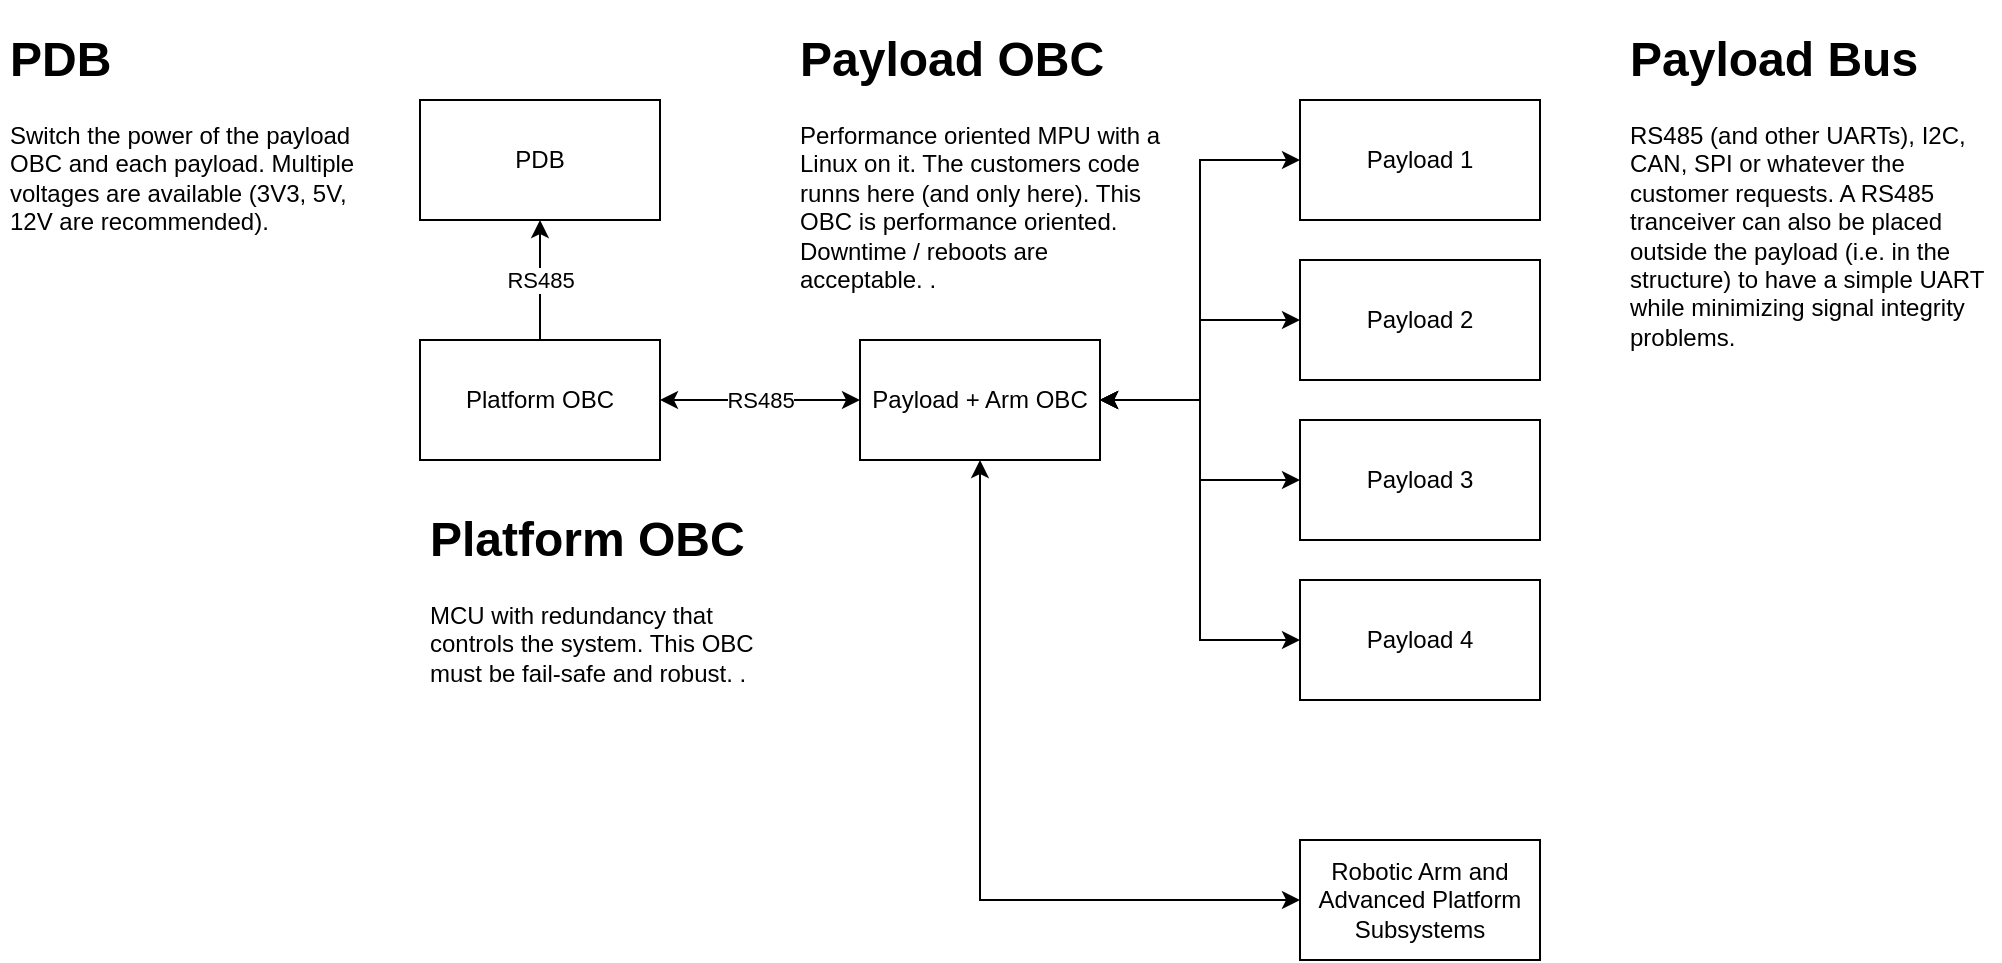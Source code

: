<mxfile version="20.8.23" type="github"><diagram name="Page-1" id="Pv4-HyqEhG3Gd1JKLLfY"><mxGraphModel dx="1877" dy="1700" grid="1" gridSize="10" guides="1" tooltips="1" connect="1" arrows="1" fold="1" page="1" pageScale="1" pageWidth="827" pageHeight="1169" math="0" shadow="0"><root><mxCell id="0"/><mxCell id="1" parent="0"/><mxCell id="xIUQAr8a_c8cwD40CK7r-1" value="PDB" style="rounded=0;whiteSpace=wrap;html=1;" vertex="1" parent="1"><mxGeometry x="160" y="40" width="120" height="60" as="geometry"/></mxCell><mxCell id="xIUQAr8a_c8cwD40CK7r-5" value="RS485" style="edgeStyle=orthogonalEdgeStyle;rounded=0;orthogonalLoop=1;jettySize=auto;html=1;exitX=0.5;exitY=0;exitDx=0;exitDy=0;entryX=0.5;entryY=1;entryDx=0;entryDy=0;" edge="1" parent="1" source="xIUQAr8a_c8cwD40CK7r-2" target="xIUQAr8a_c8cwD40CK7r-1"><mxGeometry relative="1" as="geometry"/></mxCell><mxCell id="xIUQAr8a_c8cwD40CK7r-7" value="RS485" style="edgeStyle=orthogonalEdgeStyle;rounded=0;orthogonalLoop=1;jettySize=auto;html=1;exitX=1;exitY=0.5;exitDx=0;exitDy=0;entryX=0;entryY=0.5;entryDx=0;entryDy=0;startArrow=classic;startFill=1;" edge="1" parent="1" source="xIUQAr8a_c8cwD40CK7r-2" target="xIUQAr8a_c8cwD40CK7r-3"><mxGeometry relative="1" as="geometry"/></mxCell><mxCell id="xIUQAr8a_c8cwD40CK7r-2" value="Platform OBC" style="rounded=0;whiteSpace=wrap;html=1;" vertex="1" parent="1"><mxGeometry x="160" y="160" width="120" height="60" as="geometry"/></mxCell><mxCell id="xIUQAr8a_c8cwD40CK7r-13" style="edgeStyle=orthogonalEdgeStyle;rounded=0;orthogonalLoop=1;jettySize=auto;html=1;exitX=1;exitY=0.5;exitDx=0;exitDy=0;entryX=0;entryY=0.5;entryDx=0;entryDy=0;startArrow=classic;startFill=1;" edge="1" parent="1" source="xIUQAr8a_c8cwD40CK7r-3" target="xIUQAr8a_c8cwD40CK7r-4"><mxGeometry relative="1" as="geometry"/></mxCell><mxCell id="xIUQAr8a_c8cwD40CK7r-3" value="Payload + Arm OBC" style="rounded=0;whiteSpace=wrap;html=1;" vertex="1" parent="1"><mxGeometry x="380" y="160" width="120" height="60" as="geometry"/></mxCell><mxCell id="xIUQAr8a_c8cwD40CK7r-4" value="Payload 1" style="rounded=0;whiteSpace=wrap;html=1;" vertex="1" parent="1"><mxGeometry x="600" y="40" width="120" height="60" as="geometry"/></mxCell><mxCell id="xIUQAr8a_c8cwD40CK7r-14" style="edgeStyle=orthogonalEdgeStyle;rounded=0;orthogonalLoop=1;jettySize=auto;html=1;exitX=0;exitY=0.5;exitDx=0;exitDy=0;entryX=1;entryY=0.5;entryDx=0;entryDy=0;startArrow=classic;startFill=1;" edge="1" parent="1" source="xIUQAr8a_c8cwD40CK7r-8" target="xIUQAr8a_c8cwD40CK7r-3"><mxGeometry relative="1" as="geometry"/></mxCell><mxCell id="xIUQAr8a_c8cwD40CK7r-8" value="Payload 2" style="rounded=0;whiteSpace=wrap;html=1;" vertex="1" parent="1"><mxGeometry x="600" y="120" width="120" height="60" as="geometry"/></mxCell><mxCell id="xIUQAr8a_c8cwD40CK7r-15" style="edgeStyle=orthogonalEdgeStyle;rounded=0;orthogonalLoop=1;jettySize=auto;html=1;exitX=0;exitY=0.5;exitDx=0;exitDy=0;entryX=1;entryY=0.5;entryDx=0;entryDy=0;startArrow=classic;startFill=1;" edge="1" parent="1" source="xIUQAr8a_c8cwD40CK7r-9" target="xIUQAr8a_c8cwD40CK7r-3"><mxGeometry relative="1" as="geometry"/></mxCell><mxCell id="xIUQAr8a_c8cwD40CK7r-9" value="Payload 3" style="rounded=0;whiteSpace=wrap;html=1;" vertex="1" parent="1"><mxGeometry x="600" y="200" width="120" height="60" as="geometry"/></mxCell><mxCell id="xIUQAr8a_c8cwD40CK7r-16" style="edgeStyle=orthogonalEdgeStyle;rounded=0;orthogonalLoop=1;jettySize=auto;html=1;exitX=0;exitY=0.5;exitDx=0;exitDy=0;entryX=1;entryY=0.5;entryDx=0;entryDy=0;startArrow=classic;startFill=1;" edge="1" parent="1" source="xIUQAr8a_c8cwD40CK7r-10" target="xIUQAr8a_c8cwD40CK7r-3"><mxGeometry relative="1" as="geometry"/></mxCell><mxCell id="xIUQAr8a_c8cwD40CK7r-10" value="Payload 4" style="rounded=0;whiteSpace=wrap;html=1;" vertex="1" parent="1"><mxGeometry x="600" y="280" width="120" height="60" as="geometry"/></mxCell><mxCell id="xIUQAr8a_c8cwD40CK7r-17" value="&lt;h1&gt;Platform OBC&lt;br&gt;&lt;/h1&gt;&lt;p&gt;MCU with redundancy that controls the system. This OBC must be fail-safe and robust. .&lt;/p&gt;" style="text;html=1;strokeColor=none;fillColor=none;spacing=5;spacingTop=-20;whiteSpace=wrap;overflow=hidden;rounded=0;" vertex="1" parent="1"><mxGeometry x="160" y="240" width="190" height="120" as="geometry"/></mxCell><mxCell id="xIUQAr8a_c8cwD40CK7r-18" value="&lt;h1&gt;Payload OBC&lt;br&gt;&lt;/h1&gt;&lt;p&gt;Performance oriented MPU with a Linux on it. The customers code runns here (and only here). This OBC is performance oriented. Downtime / reboots are acceptable. .&lt;/p&gt;" style="text;html=1;strokeColor=none;fillColor=none;spacing=5;spacingTop=-20;whiteSpace=wrap;overflow=hidden;rounded=0;" vertex="1" parent="1"><mxGeometry x="345" width="190" height="160" as="geometry"/></mxCell><mxCell id="xIUQAr8a_c8cwD40CK7r-19" value="&lt;h1&gt;Payload Bus&lt;br&gt;&lt;/h1&gt;&lt;p&gt;RS485 (and other UARTs), I2C, CAN, SPI or whatever the customer requests. A RS485 tranceiver can also be placed outside the payload (i.e. in the structure) to have a simple UART while minimizing signal integrity problems.&lt;br&gt;&lt;/p&gt;" style="text;html=1;strokeColor=none;fillColor=none;spacing=5;spacingTop=-20;whiteSpace=wrap;overflow=hidden;rounded=0;" vertex="1" parent="1"><mxGeometry x="760" width="190" height="200" as="geometry"/></mxCell><mxCell id="xIUQAr8a_c8cwD40CK7r-21" style="edgeStyle=orthogonalEdgeStyle;rounded=0;orthogonalLoop=1;jettySize=auto;html=1;exitX=0;exitY=0.5;exitDx=0;exitDy=0;entryX=0.5;entryY=1;entryDx=0;entryDy=0;startArrow=classic;startFill=1;" edge="1" parent="1" source="xIUQAr8a_c8cwD40CK7r-20" target="xIUQAr8a_c8cwD40CK7r-3"><mxGeometry relative="1" as="geometry"/></mxCell><mxCell id="xIUQAr8a_c8cwD40CK7r-20" value="Robotic Arm and Advanced Platform Subsystems" style="rounded=0;whiteSpace=wrap;html=1;" vertex="1" parent="1"><mxGeometry x="600" y="410" width="120" height="60" as="geometry"/></mxCell><mxCell id="xIUQAr8a_c8cwD40CK7r-22" value="&lt;h1&gt;PDB&lt;br&gt;&lt;/h1&gt;&lt;p&gt;Switch the power of the payload OBC and each payload. Multiple voltages are available (3V3, 5V, 12V are recommended).&lt;br&gt;&lt;/p&gt;" style="text;html=1;strokeColor=none;fillColor=none;spacing=5;spacingTop=-20;whiteSpace=wrap;overflow=hidden;rounded=0;" vertex="1" parent="1"><mxGeometry x="-50" width="190" height="130" as="geometry"/></mxCell></root></mxGraphModel></diagram></mxfile>